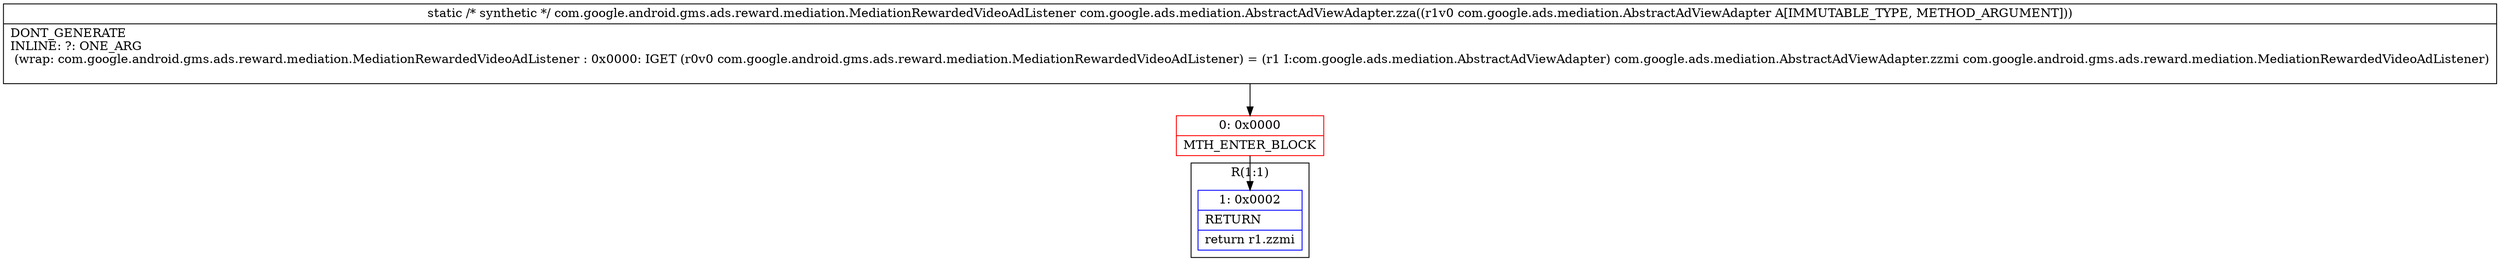 digraph "CFG forcom.google.ads.mediation.AbstractAdViewAdapter.zza(Lcom\/google\/ads\/mediation\/AbstractAdViewAdapter;)Lcom\/google\/android\/gms\/ads\/reward\/mediation\/MediationRewardedVideoAdListener;" {
subgraph cluster_Region_58057802 {
label = "R(1:1)";
node [shape=record,color=blue];
Node_1 [shape=record,label="{1\:\ 0x0002|RETURN\l|return r1.zzmi\l}"];
}
Node_0 [shape=record,color=red,label="{0\:\ 0x0000|MTH_ENTER_BLOCK\l}"];
MethodNode[shape=record,label="{static \/* synthetic *\/ com.google.android.gms.ads.reward.mediation.MediationRewardedVideoAdListener com.google.ads.mediation.AbstractAdViewAdapter.zza((r1v0 com.google.ads.mediation.AbstractAdViewAdapter A[IMMUTABLE_TYPE, METHOD_ARGUMENT]))  | DONT_GENERATE\lINLINE: ?: ONE_ARG  \l  (wrap: com.google.android.gms.ads.reward.mediation.MediationRewardedVideoAdListener : 0x0000: IGET  (r0v0 com.google.android.gms.ads.reward.mediation.MediationRewardedVideoAdListener) = (r1 I:com.google.ads.mediation.AbstractAdViewAdapter) com.google.ads.mediation.AbstractAdViewAdapter.zzmi com.google.android.gms.ads.reward.mediation.MediationRewardedVideoAdListener)\l\l}"];
MethodNode -> Node_0;
Node_0 -> Node_1;
}

